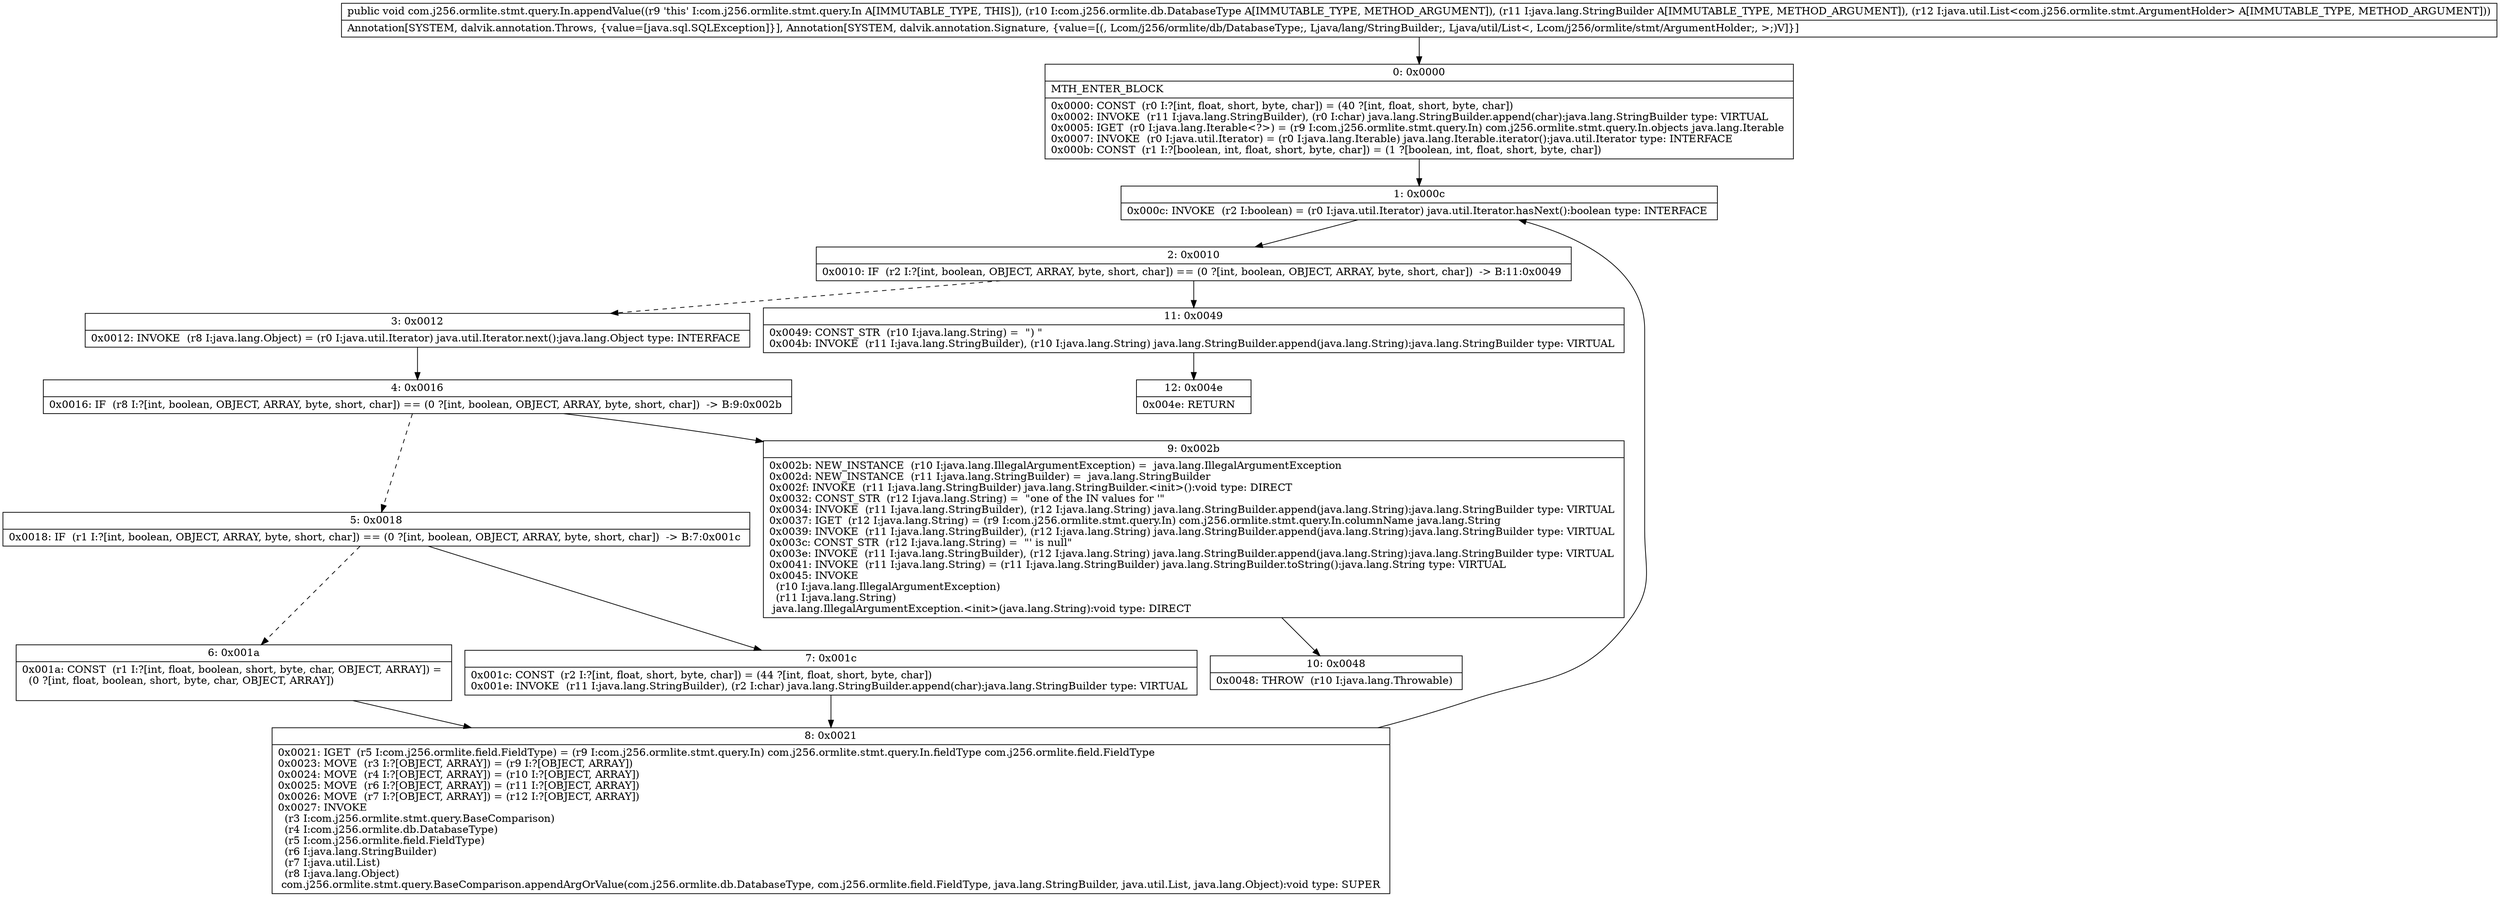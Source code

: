 digraph "CFG forcom.j256.ormlite.stmt.query.In.appendValue(Lcom\/j256\/ormlite\/db\/DatabaseType;Ljava\/lang\/StringBuilder;Ljava\/util\/List;)V" {
Node_0 [shape=record,label="{0\:\ 0x0000|MTH_ENTER_BLOCK\l|0x0000: CONST  (r0 I:?[int, float, short, byte, char]) = (40 ?[int, float, short, byte, char]) \l0x0002: INVOKE  (r11 I:java.lang.StringBuilder), (r0 I:char) java.lang.StringBuilder.append(char):java.lang.StringBuilder type: VIRTUAL \l0x0005: IGET  (r0 I:java.lang.Iterable\<?\>) = (r9 I:com.j256.ormlite.stmt.query.In) com.j256.ormlite.stmt.query.In.objects java.lang.Iterable \l0x0007: INVOKE  (r0 I:java.util.Iterator) = (r0 I:java.lang.Iterable) java.lang.Iterable.iterator():java.util.Iterator type: INTERFACE \l0x000b: CONST  (r1 I:?[boolean, int, float, short, byte, char]) = (1 ?[boolean, int, float, short, byte, char]) \l}"];
Node_1 [shape=record,label="{1\:\ 0x000c|0x000c: INVOKE  (r2 I:boolean) = (r0 I:java.util.Iterator) java.util.Iterator.hasNext():boolean type: INTERFACE \l}"];
Node_2 [shape=record,label="{2\:\ 0x0010|0x0010: IF  (r2 I:?[int, boolean, OBJECT, ARRAY, byte, short, char]) == (0 ?[int, boolean, OBJECT, ARRAY, byte, short, char])  \-\> B:11:0x0049 \l}"];
Node_3 [shape=record,label="{3\:\ 0x0012|0x0012: INVOKE  (r8 I:java.lang.Object) = (r0 I:java.util.Iterator) java.util.Iterator.next():java.lang.Object type: INTERFACE \l}"];
Node_4 [shape=record,label="{4\:\ 0x0016|0x0016: IF  (r8 I:?[int, boolean, OBJECT, ARRAY, byte, short, char]) == (0 ?[int, boolean, OBJECT, ARRAY, byte, short, char])  \-\> B:9:0x002b \l}"];
Node_5 [shape=record,label="{5\:\ 0x0018|0x0018: IF  (r1 I:?[int, boolean, OBJECT, ARRAY, byte, short, char]) == (0 ?[int, boolean, OBJECT, ARRAY, byte, short, char])  \-\> B:7:0x001c \l}"];
Node_6 [shape=record,label="{6\:\ 0x001a|0x001a: CONST  (r1 I:?[int, float, boolean, short, byte, char, OBJECT, ARRAY]) = \l  (0 ?[int, float, boolean, short, byte, char, OBJECT, ARRAY])\l \l}"];
Node_7 [shape=record,label="{7\:\ 0x001c|0x001c: CONST  (r2 I:?[int, float, short, byte, char]) = (44 ?[int, float, short, byte, char]) \l0x001e: INVOKE  (r11 I:java.lang.StringBuilder), (r2 I:char) java.lang.StringBuilder.append(char):java.lang.StringBuilder type: VIRTUAL \l}"];
Node_8 [shape=record,label="{8\:\ 0x0021|0x0021: IGET  (r5 I:com.j256.ormlite.field.FieldType) = (r9 I:com.j256.ormlite.stmt.query.In) com.j256.ormlite.stmt.query.In.fieldType com.j256.ormlite.field.FieldType \l0x0023: MOVE  (r3 I:?[OBJECT, ARRAY]) = (r9 I:?[OBJECT, ARRAY]) \l0x0024: MOVE  (r4 I:?[OBJECT, ARRAY]) = (r10 I:?[OBJECT, ARRAY]) \l0x0025: MOVE  (r6 I:?[OBJECT, ARRAY]) = (r11 I:?[OBJECT, ARRAY]) \l0x0026: MOVE  (r7 I:?[OBJECT, ARRAY]) = (r12 I:?[OBJECT, ARRAY]) \l0x0027: INVOKE  \l  (r3 I:com.j256.ormlite.stmt.query.BaseComparison)\l  (r4 I:com.j256.ormlite.db.DatabaseType)\l  (r5 I:com.j256.ormlite.field.FieldType)\l  (r6 I:java.lang.StringBuilder)\l  (r7 I:java.util.List)\l  (r8 I:java.lang.Object)\l com.j256.ormlite.stmt.query.BaseComparison.appendArgOrValue(com.j256.ormlite.db.DatabaseType, com.j256.ormlite.field.FieldType, java.lang.StringBuilder, java.util.List, java.lang.Object):void type: SUPER \l}"];
Node_9 [shape=record,label="{9\:\ 0x002b|0x002b: NEW_INSTANCE  (r10 I:java.lang.IllegalArgumentException) =  java.lang.IllegalArgumentException \l0x002d: NEW_INSTANCE  (r11 I:java.lang.StringBuilder) =  java.lang.StringBuilder \l0x002f: INVOKE  (r11 I:java.lang.StringBuilder) java.lang.StringBuilder.\<init\>():void type: DIRECT \l0x0032: CONST_STR  (r12 I:java.lang.String) =  \"one of the IN values for '\" \l0x0034: INVOKE  (r11 I:java.lang.StringBuilder), (r12 I:java.lang.String) java.lang.StringBuilder.append(java.lang.String):java.lang.StringBuilder type: VIRTUAL \l0x0037: IGET  (r12 I:java.lang.String) = (r9 I:com.j256.ormlite.stmt.query.In) com.j256.ormlite.stmt.query.In.columnName java.lang.String \l0x0039: INVOKE  (r11 I:java.lang.StringBuilder), (r12 I:java.lang.String) java.lang.StringBuilder.append(java.lang.String):java.lang.StringBuilder type: VIRTUAL \l0x003c: CONST_STR  (r12 I:java.lang.String) =  \"' is null\" \l0x003e: INVOKE  (r11 I:java.lang.StringBuilder), (r12 I:java.lang.String) java.lang.StringBuilder.append(java.lang.String):java.lang.StringBuilder type: VIRTUAL \l0x0041: INVOKE  (r11 I:java.lang.String) = (r11 I:java.lang.StringBuilder) java.lang.StringBuilder.toString():java.lang.String type: VIRTUAL \l0x0045: INVOKE  \l  (r10 I:java.lang.IllegalArgumentException)\l  (r11 I:java.lang.String)\l java.lang.IllegalArgumentException.\<init\>(java.lang.String):void type: DIRECT \l}"];
Node_10 [shape=record,label="{10\:\ 0x0048|0x0048: THROW  (r10 I:java.lang.Throwable) \l}"];
Node_11 [shape=record,label="{11\:\ 0x0049|0x0049: CONST_STR  (r10 I:java.lang.String) =  \") \" \l0x004b: INVOKE  (r11 I:java.lang.StringBuilder), (r10 I:java.lang.String) java.lang.StringBuilder.append(java.lang.String):java.lang.StringBuilder type: VIRTUAL \l}"];
Node_12 [shape=record,label="{12\:\ 0x004e|0x004e: RETURN   \l}"];
MethodNode[shape=record,label="{public void com.j256.ormlite.stmt.query.In.appendValue((r9 'this' I:com.j256.ormlite.stmt.query.In A[IMMUTABLE_TYPE, THIS]), (r10 I:com.j256.ormlite.db.DatabaseType A[IMMUTABLE_TYPE, METHOD_ARGUMENT]), (r11 I:java.lang.StringBuilder A[IMMUTABLE_TYPE, METHOD_ARGUMENT]), (r12 I:java.util.List\<com.j256.ormlite.stmt.ArgumentHolder\> A[IMMUTABLE_TYPE, METHOD_ARGUMENT]))  | Annotation[SYSTEM, dalvik.annotation.Throws, \{value=[java.sql.SQLException]\}], Annotation[SYSTEM, dalvik.annotation.Signature, \{value=[(, Lcom\/j256\/ormlite\/db\/DatabaseType;, Ljava\/lang\/StringBuilder;, Ljava\/util\/List\<, Lcom\/j256\/ormlite\/stmt\/ArgumentHolder;, \>;)V]\}]\l}"];
MethodNode -> Node_0;
Node_0 -> Node_1;
Node_1 -> Node_2;
Node_2 -> Node_3[style=dashed];
Node_2 -> Node_11;
Node_3 -> Node_4;
Node_4 -> Node_5[style=dashed];
Node_4 -> Node_9;
Node_5 -> Node_6[style=dashed];
Node_5 -> Node_7;
Node_6 -> Node_8;
Node_7 -> Node_8;
Node_8 -> Node_1;
Node_9 -> Node_10;
Node_11 -> Node_12;
}

